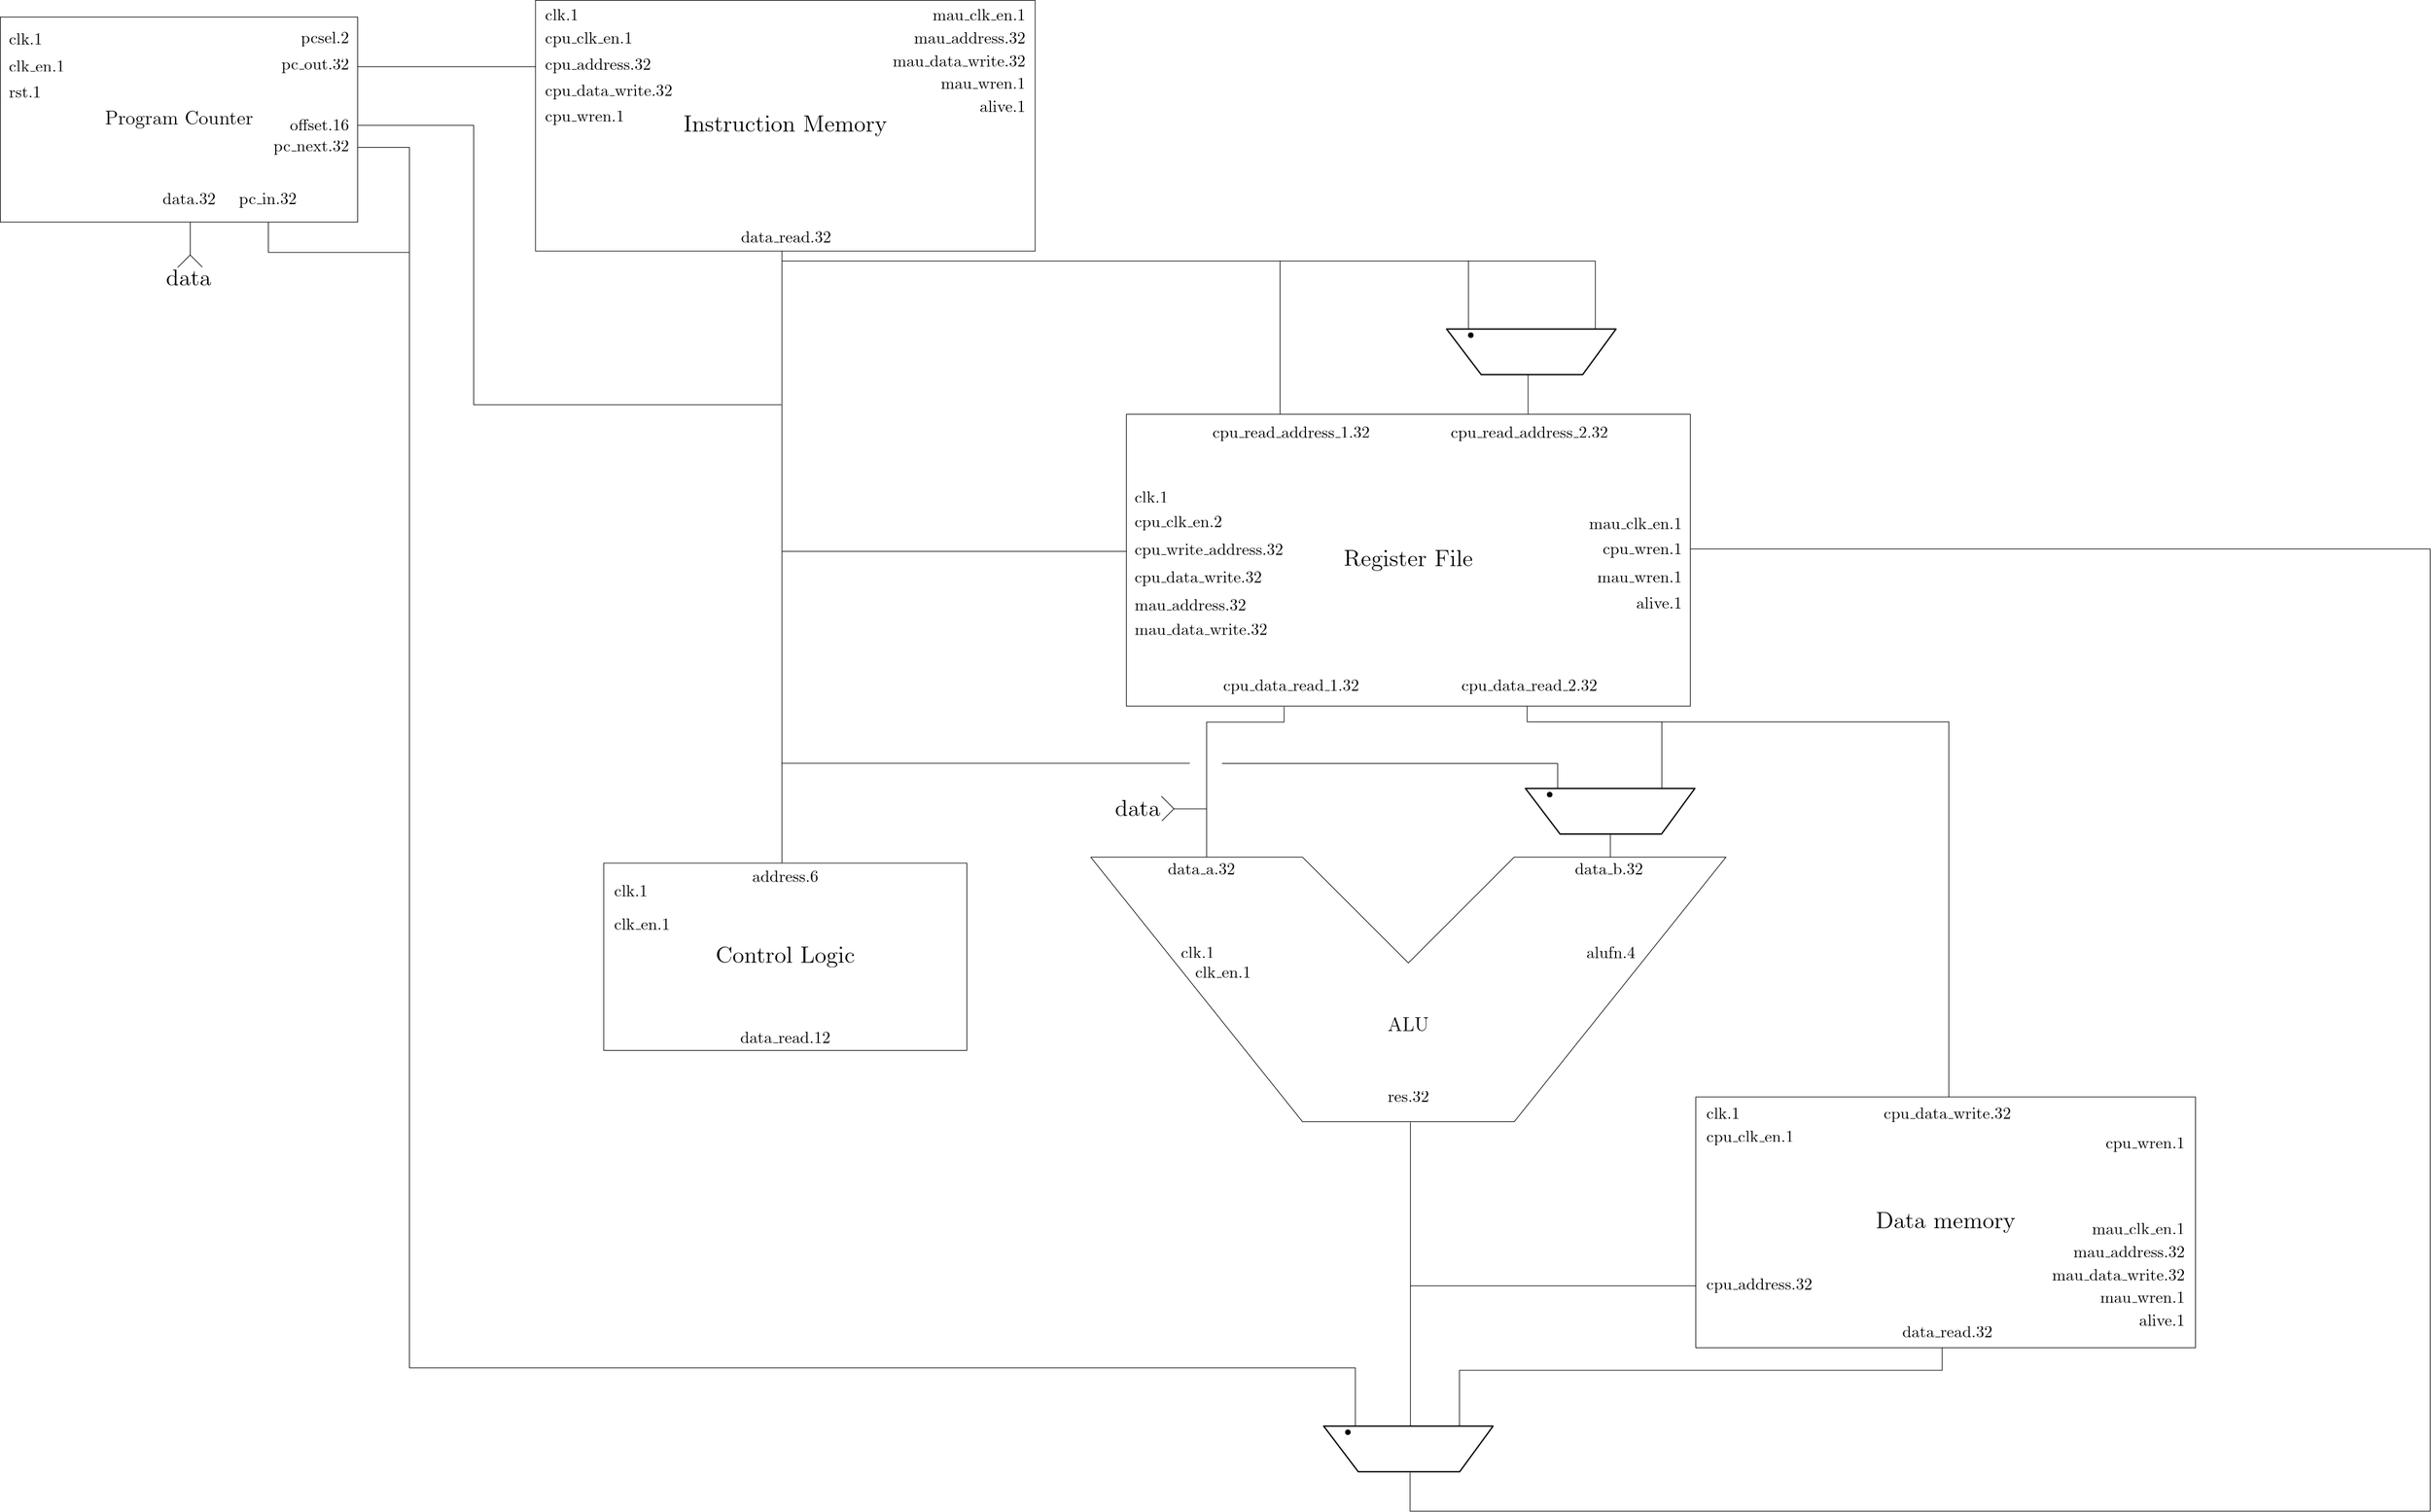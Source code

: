 <?xml version="1.0"?>
<!DOCTYPE ipe SYSTEM "ipe.dtd">
<ipe version="70218" creator="Ipe 7.2.23">
<info created="D:20210506010403" modified="D:20210506011849"/>
<ipestyle name="basic">
<symbol name="arrow/arc(spx)">
<path stroke="sym-stroke" fill="sym-stroke" pen="sym-pen">
0 0 m
-1 0.333 l
-1 -0.333 l
h
</path>
</symbol>
<symbol name="arrow/farc(spx)">
<path stroke="sym-stroke" fill="white" pen="sym-pen">
0 0 m
-1 0.333 l
-1 -0.333 l
h
</path>
</symbol>
<symbol name="arrow/ptarc(spx)">
<path stroke="sym-stroke" fill="sym-stroke" pen="sym-pen">
0 0 m
-1 0.333 l
-0.8 0 l
-1 -0.333 l
h
</path>
</symbol>
<symbol name="arrow/fptarc(spx)">
<path stroke="sym-stroke" fill="white" pen="sym-pen">
0 0 m
-1 0.333 l
-0.8 0 l
-1 -0.333 l
h
</path>
</symbol>
<symbol name="mark/circle(sx)" transformations="translations">
<path fill="sym-stroke">
0.6 0 0 0.6 0 0 e
0.4 0 0 0.4 0 0 e
</path>
</symbol>
<symbol name="mark/disk(sx)" transformations="translations">
<path fill="sym-stroke">
0.6 0 0 0.6 0 0 e
</path>
</symbol>
<symbol name="mark/fdisk(sfx)" transformations="translations">
<group>
<path fill="sym-fill">
0.5 0 0 0.5 0 0 e
</path>
<path fill="sym-stroke" fillrule="eofill">
0.6 0 0 0.6 0 0 e
0.4 0 0 0.4 0 0 e
</path>
</group>
</symbol>
<symbol name="mark/box(sx)" transformations="translations">
<path fill="sym-stroke" fillrule="eofill">
-0.6 -0.6 m
0.6 -0.6 l
0.6 0.6 l
-0.6 0.6 l
h
-0.4 -0.4 m
0.4 -0.4 l
0.4 0.4 l
-0.4 0.4 l
h
</path>
</symbol>
<symbol name="mark/square(sx)" transformations="translations">
<path fill="sym-stroke">
-0.6 -0.6 m
0.6 -0.6 l
0.6 0.6 l
-0.6 0.6 l
h
</path>
</symbol>
<symbol name="mark/fsquare(sfx)" transformations="translations">
<group>
<path fill="sym-fill">
-0.5 -0.5 m
0.5 -0.5 l
0.5 0.5 l
-0.5 0.5 l
h
</path>
<path fill="sym-stroke" fillrule="eofill">
-0.6 -0.6 m
0.6 -0.6 l
0.6 0.6 l
-0.6 0.6 l
h
-0.4 -0.4 m
0.4 -0.4 l
0.4 0.4 l
-0.4 0.4 l
h
</path>
</group>
</symbol>
<symbol name="mark/cross(sx)" transformations="translations">
<group>
<path fill="sym-stroke">
-0.43 -0.57 m
0.57 0.43 l
0.43 0.57 l
-0.57 -0.43 l
h
</path>
<path fill="sym-stroke">
-0.43 0.57 m
0.57 -0.43 l
0.43 -0.57 l
-0.57 0.43 l
h
</path>
</group>
</symbol>
<symbol name="arrow/fnormal(spx)">
<path stroke="sym-stroke" fill="white" pen="sym-pen">
0 0 m
-1 0.333 l
-1 -0.333 l
h
</path>
</symbol>
<symbol name="arrow/pointed(spx)">
<path stroke="sym-stroke" fill="sym-stroke" pen="sym-pen">
0 0 m
-1 0.333 l
-0.8 0 l
-1 -0.333 l
h
</path>
</symbol>
<symbol name="arrow/fpointed(spx)">
<path stroke="sym-stroke" fill="white" pen="sym-pen">
0 0 m
-1 0.333 l
-0.8 0 l
-1 -0.333 l
h
</path>
</symbol>
<symbol name="arrow/linear(spx)">
<path stroke="sym-stroke" pen="sym-pen">
-1 0.333 m
0 0 l
-1 -0.333 l
</path>
</symbol>
<symbol name="arrow/fdouble(spx)">
<path stroke="sym-stroke" fill="white" pen="sym-pen">
0 0 m
-1 0.333 l
-1 -0.333 l
h
-1 0 m
-2 0.333 l
-2 -0.333 l
h
</path>
</symbol>
<symbol name="arrow/double(spx)">
<path stroke="sym-stroke" fill="sym-stroke" pen="sym-pen">
0 0 m
-1 0.333 l
-1 -0.333 l
h
-1 0 m
-2 0.333 l
-2 -0.333 l
h
</path>
</symbol>
<symbol name="arrow/mid-normal(spx)">
<path stroke="sym-stroke" fill="sym-stroke" pen="sym-pen">
0.5 0 m
-0.5 0.333 l
-0.5 -0.333 l
h
</path>
</symbol>
<symbol name="arrow/mid-fnormal(spx)">
<path stroke="sym-stroke" fill="white" pen="sym-pen">
0.5 0 m
-0.5 0.333 l
-0.5 -0.333 l
h
</path>
</symbol>
<symbol name="arrow/mid-pointed(spx)">
<path stroke="sym-stroke" fill="sym-stroke" pen="sym-pen">
0.5 0 m
-0.5 0.333 l
-0.3 0 l
-0.5 -0.333 l
h
</path>
</symbol>
<symbol name="arrow/mid-fpointed(spx)">
<path stroke="sym-stroke" fill="white" pen="sym-pen">
0.5 0 m
-0.5 0.333 l
-0.3 0 l
-0.5 -0.333 l
h
</path>
</symbol>
<symbol name="arrow/mid-double(spx)">
<path stroke="sym-stroke" fill="sym-stroke" pen="sym-pen">
1 0 m
0 0.333 l
0 -0.333 l
h
0 0 m
-1 0.333 l
-1 -0.333 l
h
</path>
</symbol>
<symbol name="arrow/mid-fdouble(spx)">
<path stroke="sym-stroke" fill="white" pen="sym-pen">
1 0 m
0 0.333 l
0 -0.333 l
h
0 0 m
-1 0.333 l
-1 -0.333 l
h
</path>
</symbol>
<anglesize name="22.5 deg" value="22.5"/>
<anglesize name="30 deg" value="30"/>
<anglesize name="45 deg" value="45"/>
<anglesize name="60 deg" value="60"/>
<anglesize name="90 deg" value="90"/>
<arrowsize name="large" value="10"/>
<arrowsize name="small" value="5"/>
<arrowsize name="tiny" value="3"/>
<color name="blue" value="0 0 1"/>
<color name="brown" value="0.647 0.165 0.165"/>
<color name="darkblue" value="0 0 0.545"/>
<color name="darkcyan" value="0 0.545 0.545"/>
<color name="darkgray" value="0.663"/>
<color name="darkgreen" value="0 0.392 0"/>
<color name="darkmagenta" value="0.545 0 0.545"/>
<color name="darkorange" value="1 0.549 0"/>
<color name="darkred" value="0.545 0 0"/>
<color name="gold" value="1 0.843 0"/>
<color name="gray" value="0.745"/>
<color name="green" value="0 1 0"/>
<color name="lightblue" value="0.678 0.847 0.902"/>
<color name="lightcyan" value="0.878 1 1"/>
<color name="lightgray" value="0.827"/>
<color name="lightgreen" value="0.565 0.933 0.565"/>
<color name="lightyellow" value="1 1 0.878"/>
<color name="navy" value="0 0 0.502"/>
<color name="orange" value="1 0.647 0"/>
<color name="pink" value="1 0.753 0.796"/>
<color name="purple" value="0.627 0.125 0.941"/>
<color name="red" value="1 0 0"/>
<color name="seagreen" value="0.18 0.545 0.341"/>
<color name="turquoise" value="0.251 0.878 0.816"/>
<color name="violet" value="0.933 0.51 0.933"/>
<color name="yellow" value="1 1 0"/>
<dashstyle name="dash dot dotted" value="[4 2 1 2 1 2] 0"/>
<dashstyle name="dash dotted" value="[4 2 1 2] 0"/>
<dashstyle name="dashed" value="[4] 0"/>
<dashstyle name="dotted" value="[1 3] 0"/>
<gridsize name="10 pts (~3.5 mm)" value="10"/>
<gridsize name="14 pts (~5 mm)" value="14"/>
<gridsize name="16 pts (~6 mm)" value="16"/>
<gridsize name="20 pts (~7 mm)" value="20"/>
<gridsize name="28 pts (~10 mm)" value="28"/>
<gridsize name="32 pts (~12 mm)" value="32"/>
<gridsize name="4 pts" value="4"/>
<gridsize name="56 pts (~20 mm)" value="56"/>
<gridsize name="8 pts (~3 mm)" value="8"/>
<opacity name="10%" value="0.1"/>
<opacity name="30%" value="0.3"/>
<opacity name="50%" value="0.5"/>
<opacity name="75%" value="0.75"/>
<pen name="fat" value="1.2"/>
<pen name="heavier" value="0.8"/>
<pen name="ultrafat" value="2"/>
<symbolsize name="large" value="5"/>
<symbolsize name="small" value="2"/>
<symbolsize name="tiny" value="1.1"/>
<textsize name="Huge" value="\Huge"/>
<textsize name="LARGE" value="\LARGE"/>
<textsize name="Large" value="\Large"/>
<textsize name="footnote" value="\footnotesize"/>
<textsize name="huge" value="\huge"/>
<textsize name="large" value="\large"/>
<textsize name="small" value="\small"/>
<textsize name="tiny" value="\tiny"/>
<textstyle name="center" begin="\begin{center}" end="\end{center}"/>
<textstyle name="item" begin="\begin{itemize}\item{}" end="\end{itemize}"/>
<textstyle name="itemize" begin="\begin{itemize}" end="\end{itemize}"/>
<tiling name="falling" angle="-60" step="4" width="1"/>
<tiling name="rising" angle="30" step="4" width="1"/>
</ipestyle>
<ipestyle name="huge">
<symbol name="arrow/arc(spx)">
<path stroke="sym-stroke" fill="sym-stroke" pen="sym-pen">
0 0 m
-1 0.333 l
-1 -0.333 l
h
</path>
</symbol>
<symbol name="arrow/farc(spx)">
<path stroke="sym-stroke" fill="white" pen="sym-pen">
0 0 m
-1 0.333 l
-1 -0.333 l
h
</path>
</symbol>
<symbol name="arrow/ptarc(spx)">
<path stroke="sym-stroke" fill="sym-stroke" pen="sym-pen">
0 0 m
-1 0.333 l
-0.8 0 l
-1 -0.333 l
h
</path>
</symbol>
<symbol name="arrow/fptarc(spx)">
<path stroke="sym-stroke" fill="white" pen="sym-pen">
0 0 m
-1 0.333 l
-0.8 0 l
-1 -0.333 l
h
</path>
</symbol>
<symbol name="mark/circle(sx)" transformations="translations">
<path fill="sym-stroke">
0.6 0 0 0.6 0 0 e
0.4 0 0 0.4 0 0 e
</path>
</symbol>
<symbol name="mark/disk(sx)" transformations="translations">
<path fill="sym-stroke">
0.6 0 0 0.6 0 0 e
</path>
</symbol>
<symbol name="mark/fdisk(sfx)" transformations="translations">
<group>
<path fill="sym-fill">
0.5 0 0 0.5 0 0 e
</path>
<path fill="sym-stroke" fillrule="eofill">
0.6 0 0 0.6 0 0 e
0.4 0 0 0.4 0 0 e
</path>
</group>
</symbol>
<symbol name="mark/box(sx)" transformations="translations">
<path fill="sym-stroke" fillrule="eofill">
-0.6 -0.6 m
0.6 -0.6 l
0.6 0.6 l
-0.6 0.6 l
h
-0.4 -0.4 m
0.4 -0.4 l
0.4 0.4 l
-0.4 0.4 l
h
</path>
</symbol>
<symbol name="mark/square(sx)" transformations="translations">
<path fill="sym-stroke">
-0.6 -0.6 m
0.6 -0.6 l
0.6 0.6 l
-0.6 0.6 l
h
</path>
</symbol>
<symbol name="mark/fsquare(sfx)" transformations="translations">
<group>
<path fill="sym-fill">
-0.5 -0.5 m
0.5 -0.5 l
0.5 0.5 l
-0.5 0.5 l
h
</path>
<path fill="sym-stroke" fillrule="eofill">
-0.6 -0.6 m
0.6 -0.6 l
0.6 0.6 l
-0.6 0.6 l
h
-0.4 -0.4 m
0.4 -0.4 l
0.4 0.4 l
-0.4 0.4 l
h
</path>
</group>
</symbol>
<symbol name="mark/cross(sx)" transformations="translations">
<group>
<path fill="sym-stroke">
-0.43 -0.57 m
0.57 0.43 l
0.43 0.57 l
-0.57 -0.43 l
h
</path>
<path fill="sym-stroke">
-0.43 0.57 m
0.57 -0.43 l
0.43 -0.57 l
-0.57 0.43 l
h
</path>
</group>
</symbol>
<symbol name="arrow/fnormal(spx)">
<path stroke="sym-stroke" fill="white" pen="sym-pen">
0 0 m
-1 0.333 l
-1 -0.333 l
h
</path>
</symbol>
<symbol name="arrow/pointed(spx)">
<path stroke="sym-stroke" fill="sym-stroke" pen="sym-pen">
0 0 m
-1 0.333 l
-0.8 0 l
-1 -0.333 l
h
</path>
</symbol>
<symbol name="arrow/fpointed(spx)">
<path stroke="sym-stroke" fill="white" pen="sym-pen">
0 0 m
-1 0.333 l
-0.8 0 l
-1 -0.333 l
h
</path>
</symbol>
<symbol name="arrow/linear(spx)">
<path stroke="sym-stroke" pen="sym-pen">
-1 0.333 m
0 0 l
-1 -0.333 l
</path>
</symbol>
<symbol name="arrow/fdouble(spx)">
<path stroke="sym-stroke" fill="white" pen="sym-pen">
0 0 m
-1 0.333 l
-1 -0.333 l
h
-1 0 m
-2 0.333 l
-2 -0.333 l
h
</path>
</symbol>
<symbol name="arrow/double(spx)">
<path stroke="sym-stroke" fill="sym-stroke" pen="sym-pen">
0 0 m
-1 0.333 l
-1 -0.333 l
h
-1 0 m
-2 0.333 l
-2 -0.333 l
h
</path>
</symbol>
<symbol name="arrow/mid-normal(spx)">
<path stroke="sym-stroke" fill="sym-stroke" pen="sym-pen">
0.5 0 m
-0.5 0.333 l
-0.5 -0.333 l
h
</path>
</symbol>
<symbol name="arrow/mid-fnormal(spx)">
<path stroke="sym-stroke" fill="white" pen="sym-pen">
0.5 0 m
-0.5 0.333 l
-0.5 -0.333 l
h
</path>
</symbol>
<symbol name="arrow/mid-pointed(spx)">
<path stroke="sym-stroke" fill="sym-stroke" pen="sym-pen">
0.5 0 m
-0.5 0.333 l
-0.3 0 l
-0.5 -0.333 l
h
</path>
</symbol>
<symbol name="arrow/mid-fpointed(spx)">
<path stroke="sym-stroke" fill="white" pen="sym-pen">
0.5 0 m
-0.5 0.333 l
-0.3 0 l
-0.5 -0.333 l
h
</path>
</symbol>
<symbol name="arrow/mid-double(spx)">
<path stroke="sym-stroke" fill="sym-stroke" pen="sym-pen">
1 0 m
0 0.333 l
0 -0.333 l
h
0 0 m
-1 0.333 l
-1 -0.333 l
h
</path>
</symbol>
<symbol name="arrow/mid-fdouble(spx)">
<path stroke="sym-stroke" fill="white" pen="sym-pen">
1 0 m
0 0.333 l
0 -0.333 l
h
0 0 m
-1 0.333 l
-1 -0.333 l
h
</path>
</symbol>
<anglesize name="22.5 deg" value="22.5"/>
<anglesize name="30 deg" value="30"/>
<anglesize name="45 deg" value="45"/>
<anglesize name="60 deg" value="60"/>
<anglesize name="90 deg" value="90"/>
<arrowsize name="large" value="10"/>
<arrowsize name="small" value="5"/>
<arrowsize name="tiny" value="3"/>
<color name="blue" value="0 0 1"/>
<color name="brown" value="0.647 0.165 0.165"/>
<color name="darkblue" value="0 0 0.545"/>
<color name="darkcyan" value="0 0.545 0.545"/>
<color name="darkgray" value="0.663"/>
<color name="darkgreen" value="0 0.392 0"/>
<color name="darkmagenta" value="0.545 0 0.545"/>
<color name="darkorange" value="1 0.549 0"/>
<color name="darkred" value="0.545 0 0"/>
<color name="gold" value="1 0.843 0"/>
<color name="gray" value="0.745"/>
<color name="green" value="0 1 0"/>
<color name="lightblue" value="0.678 0.847 0.902"/>
<color name="lightcyan" value="0.878 1 1"/>
<color name="lightgray" value="0.827"/>
<color name="lightgreen" value="0.565 0.933 0.565"/>
<color name="lightyellow" value="1 1 0.878"/>
<color name="navy" value="0 0 0.502"/>
<color name="orange" value="1 0.647 0"/>
<color name="pink" value="1 0.753 0.796"/>
<color name="purple" value="0.627 0.125 0.941"/>
<color name="red" value="1 0 0"/>
<color name="seagreen" value="0.18 0.545 0.341"/>
<color name="turquoise" value="0.251 0.878 0.816"/>
<color name="violet" value="0.933 0.51 0.933"/>
<color name="yellow" value="1 1 0"/>
<dashstyle name="dash dot dotted" value="[4 2 1 2 1 2] 0"/>
<dashstyle name="dash dotted" value="[4 2 1 2] 0"/>
<dashstyle name="dashed" value="[4] 0"/>
<dashstyle name="dotted" value="[1 3] 0"/>
<gridsize name="10 pts (~3.5 mm)" value="10"/>
<gridsize name="14 pts (~5 mm)" value="14"/>
<gridsize name="16 pts (~6 mm)" value="16"/>
<gridsize name="20 pts (~7 mm)" value="20"/>
<gridsize name="28 pts (~10 mm)" value="28"/>
<gridsize name="32 pts (~12 mm)" value="32"/>
<gridsize name="4 pts" value="4"/>
<gridsize name="56 pts (~20 mm)" value="56"/>
<gridsize name="8 pts (~3 mm)" value="8"/>
<opacity name="10%" value="0.1"/>
<opacity name="30%" value="0.3"/>
<opacity name="50%" value="0.5"/>
<opacity name="75%" value="0.75"/>
<pen name="fat" value="1.2"/>
<pen name="heavier" value="0.8"/>
<pen name="ultrafat" value="2"/>
<symbolsize name="large" value="5"/>
<symbolsize name="small" value="2"/>
<symbolsize name="tiny" value="1.1"/>
<textsize name="Huge" value="\Huge"/>
<textsize name="LARGE" value="\LARGE"/>
<textsize name="Large" value="\Large"/>
<textsize name="footnote" value="\footnotesize"/>
<textsize name="huge" value="\huge"/>
<textsize name="large" value="\large"/>
<textsize name="small" value="\small"/>
<textsize name="tiny" value="\tiny"/>
<textstyle name="center" begin="\begin{center}" end="\end{center}"/>
<textstyle name="item" begin="\begin{itemize}\item{}" end="\end{itemize}"/>
<textstyle name="itemize" begin="\begin{itemize}" end="\end{itemize}"/>
<layout paper="2000 2000" origin="0 0" frame="2000 2000"/>
<tiling name="falling" angle="-60" step="4" width="1"/>
<tiling name="rising" angle="30" step="4" width="1"/>
</ipestyle>
<page>
<layer name="alpha"/>
<view layers="alpha" active="alpha"/>
<group layer="alpha" matrix="1 0 0 1 830.566 292.012">
<path matrix="1 0 0 1 -6.387 249.958" stroke="0">
64 512 m
192 512 l
256 448 l
320 512 l
448 512 l
320 352 l
192 352 l
64 512 l
</path>
<text matrix="1 0 0 1 29.1805 240.804" transformations="translations" pos="208 416" stroke="0" type="label" width="24.865" height="8.169" depth="0" valign="baseline" size="large">ALU</text>
<text matrix="1 0 0 1 3.24243 249.451" transformations="translations" pos="100.964 502.055" stroke="0" type="label" width="40.67" height="6.918" depth="0" valign="baseline">data\_a.32</text>
<text matrix="1 0 0 1 -9.50791 250.138" transformations="translations" pos="359.774 501.368" stroke="0" type="label" width="41.223" height="6.918" depth="0" valign="baseline">data\_b.32</text>
<text matrix="1 0 0 1 217.364 261.391" transformations="translations" pos="139.818 439.537" stroke="0" type="label" width="29.611" height="6.918" depth="0" valign="baseline">alufn.4</text>
<text matrix="1 0 0 1 -46.4252 276.596" transformations="translations" pos="158.57 424.333" stroke="0" type="label" width="20.202" height="6.918" depth="0" valign="baseline">clk.1</text>
<text matrix="1 0 0 1 -50.4797 271.751" transformations="translations" pos="171.24 417.237" stroke="0" type="label" width="33.751" height="6.918" depth="0" valign="baseline">clk\_en.1</text>
<text matrix="1 0 0 1 17.7307 249.958" transformations="translations" pos="219.387 364.022" stroke="0" type="label" width="24.99" height="6.42" depth="0" valign="baseline">res.32</text>
</group>
<group matrix="1 0 0 1 405.535 327.129">
<text matrix="1 0 0 1 79.9701 -104.993" transformations="translations" pos="176 768" stroke="black" type="label" width="84.085" height="9.962" depth="2.79" valign="baseline" size="Large">Control Logic</text>
<path matrix="1 0 0 1 83.3871 -79.813" stroke="black">
104.873 803.043 m
104.873 689.77 l
324.378 689.77 l
324.378 803.043 l
h
</path>
<text matrix="1 0 0 1 82.5861 -80.865" transformations="translations" pos="112 784" stroke="black" type="label" width="20.202" height="6.918" depth="0" valign="baseline">clk.1</text>
<text matrix="1 0 0 1 82.5861 -68.9895" transformations="translations" pos="112 752" stroke="black" type="label" width="33.751" height="6.918" depth="0" valign="baseline">clk\_en.1</text>
<group matrix="1 0 0 1 3.432 1.02364">
<text matrix="1 0 0 1 162.586 -25.114" transformations="translations" pos="112 736" stroke="black" type="label" width="39.989" height="6.918" depth="0" valign="baseline">address.6</text>
<text matrix="1 0 0 1 43.3131 -122.664" transformations="translations" pos="224 736" stroke="black" type="label" width="54.535" height="6.918" depth="0" valign="baseline">data\_read.12</text>
</group>
</group>
<group matrix="1 0 0 1 1132.95 199.466">
<text matrix="1 0 0 1 -13.6587 -119.442" transformations="translations" pos="243.437 749.56" stroke="black" type="label" width="84.476" height="9.803" depth="2.79" valign="baseline" size="Large">Data memory</text>
<path matrix="1 0 0 1 -27.7372 -116.895" stroke="black">
148.724 826.354 m
148.724 674.685 l
450.783 674.685 l
450.783 826.354 l
h
</path>
<group matrix="1 0 0 1 1.05566 -0.189515">
<text matrix="1 0 0 1 35.8692 -118.434" transformations="translations" pos="90.4876 814.835" stroke="black" type="label" width="20.202" height="6.918" depth="0" valign="baseline">clk.1</text>
<text matrix="1 0 0 1 33.9494 -117.051" transformations="translations" pos="92.4074 799.476" stroke="black" type="label" width="52.835" height="6.926" depth="1.93" valign="baseline">cpu\_clk\_en.1</text>
<text matrix="1 0 0 1 32.6695 -199.345" transformations="translations" pos="93.6873 792.437" stroke="black" type="label" width="64.054" height="6.926" depth="1.93" valign="baseline">cpu\_address.32</text>
<text matrix="1 0 0 1 136.02 -71.085" transformations="translations" pos="97.5271 767.478" stroke="black" type="label" width="76.939" height="6.926" depth="1.93" valign="baseline">cpu\_data\_write.32</text>
<text matrix="1 0 0 1 267.584 -78.7087" transformations="translations" pos="100.087 757.239" stroke="black" type="label" width="47.893" height="6.428" depth="1.93" valign="baseline">cpu\_wren.1</text>
<text matrix="1 0 0 1 254.841 -113.998" transformations="translations" pos="104.567 740.6" stroke="black" type="label" width="56.156" height="6.918" depth="0" valign="baseline">mau\_clk\_en.1</text>
<text matrix="1 0 0 1 242.342 -116.447" transformations="translations" pos="105.847 729.081" stroke="black" type="label" width="67.375" height="6.918" depth="0" valign="baseline">mau\_address.32</text>
<text matrix="1 0 0 1 219.858 -116.336" transformations="translations" pos="115.446 715.002" stroke="black" type="label" width="80.26" height="6.918" depth="0" valign="baseline">mau\_data\_write.32</text>
<text matrix="1 0 0 1 240.585 -120.207" transformations="translations" pos="123.765 705.403" stroke="black" type="label" width="51.214" height="6.42" depth="0" valign="baseline">mau\_wren.1</text>
<text matrix="1 0 0 1 106.905 -128.934" transformations="translations" pos="137.844 693.243" stroke="black" type="label" width="54.535" height="6.918" depth="0" valign="baseline">data\_read.32</text>
<text matrix="1 0 0 1 233.407 -111.137" transformations="translations" pos="154.483 682.364" stroke="black" type="label" width="27.674" height="6.918" depth="0" valign="baseline">alive.1</text>
</group>
</group>
<group matrix="1 0 0 1 102.288 -71.9166">
<text matrix="1 0 0 1 296.331 815.152" transformations="translations" pos="243.437 749.56" stroke="black" type="label" width="122.981" height="9.803" depth="2.79" valign="baseline" size="Large">Instruction Memory</text>
<path matrix="1 0 0 1 301.505 817.698" stroke="black">
148.724 826.354 m
148.724 674.685 l
450.783 674.685 l
450.783 826.354 l
h
</path>
<group matrix="1 0 0 1 289.509 863.544">
<text matrix="1 0 0 1 147.113 -59.2147" transformations="translations" pos="137.844 693.243" stroke="black" type="label" width="54.535" height="6.918" depth="0" valign="baseline">data\_read.32</text>
<group matrix="1 0 0 1 5.47283 2.30039">
<text matrix="1 0 0 1 290.739 25.5002" transformations="translations" pos="104.567 740.6" stroke="black" type="label" width="56.156" height="6.918" depth="0" valign="baseline">mau\_clk\_en.1</text>
<text matrix="1 0 0 1 278.24 23.0511" transformations="translations" pos="105.847 729.081" stroke="black" type="label" width="67.375" height="6.918" depth="0" valign="baseline">mau\_address.32</text>
<text matrix="1 0 0 1 255.756 23.1618" transformations="translations" pos="115.446 715.002" stroke="black" type="label" width="80.26" height="6.918" depth="0" valign="baseline">mau\_data\_write.32</text>
<text matrix="1 0 0 1 276.483 19.2908" transformations="translations" pos="123.765 705.403" stroke="black" type="label" width="51.214" height="6.42" depth="0" valign="baseline">mau\_wren.1</text>
<text matrix="1 0 0 1 269.305 28.3609" transformations="translations" pos="154.483 682.364" stroke="black" type="label" width="27.674" height="6.918" depth="0" valign="baseline">alive.1</text>
</group>
<group>
<text matrix="1 0 0 1 76.0773 -46.4344" transformations="translations" pos="90.4876 814.835" stroke="black" type="label" width="20.202" height="6.918" depth="0" valign="baseline">clk.1</text>
<text matrix="1 0 0 1 74.1575 -45.0518" transformations="translations" pos="92.4074 799.476" stroke="black" type="label" width="52.835" height="6.926" depth="1.93" valign="baseline">cpu\_clk\_en.1</text>
<text matrix="1 0 0 1 72.8775 -53.9186" transformations="translations" pos="93.6873 792.437" stroke="black" type="label" width="64.054" height="6.926" depth="1.93" valign="baseline">cpu\_address.32</text>
<text matrix="1 0 0 1 69.0378 -44.8666" transformations="translations" pos="97.5271 767.478" stroke="black" type="label" width="76.939" height="6.926" depth="1.93" valign="baseline">cpu\_data\_write.32</text>
<text matrix="1 0 0 1 66.478 -50.0357" transformations="translations" pos="100.087 757.239" stroke="black" type="label" width="47.893" height="6.428" depth="1.93" valign="baseline">cpu\_wren.1</text>
</group>
</group>
</group>
<group matrix="0 -2.74658 -2.80635 0 2283.15 2284.74">
<path matrix="0 -0.11398 0.0777052 0 292.144 442.268" stroke="0" fill="white" pen="heavier">
191.62 510.692 m
257.048 640.008 l
448.713 640.008 l
511.832 510.692 l
h
</path>
<path matrix="1 0 0 1 100.466 0" stroke="black" fill="black">
0.528099 0 0 0.528099 232.719 415.21 e
</path>
</group>
<path stroke="black">
1152.54 1345.9 m
1152.54 1321.81 l
</path>
<group matrix="0 -2.74658 -2.80635 0 2208.83 1621.28">
<path matrix="0 -0.11398 0.0777052 0 292.144 442.268" stroke="0" fill="white" pen="heavier">
191.62 510.692 m
257.048 640.008 l
448.713 640.008 l
511.832 510.692 l
h
</path>
<path matrix="1 0 0 1 100.466 0" stroke="black" fill="black">
0.528099 0 0 0.528099 232.719 415.21 e
</path>
</group>
<group matrix="0 -2.74658 -2.80635 0 2330.82 2006.92">
<path matrix="0 -0.11398 0.0777052 0 292.144 442.268" stroke="0" fill="white" pen="heavier">
191.62 510.692 m
257.048 640.008 l
448.713 640.008 l
511.832 510.692 l
h
</path>
<path matrix="1 0 0 1 100.466 0" stroke="black" fill="black">
0.528099 0 0 0.528099 232.719 415.21 e
</path>
</group>
<path stroke="black">
1202.28 1053.96 m
1202.28 1067.84 l
</path>
<path stroke="black">
1081.44 893.533 m
1081.44 709.798 l
</path>
<path stroke="black">
1402.86 757.313 m
1402.86 743.612 l
1111.08 743.612 l
1111.08 710.124 l
</path>
<path stroke="black">
1151.98 1145.36 m
1151.98 1135.81 l
1233.42 1135.81 l
1233.42 1095.69 l
</path>
<path stroke="black">
1005.07 1144.95 m
1005.07 1135.64 l
958.228 1135.64 l
958.228 1054 l
</path>
<path stroke="black">
701.528 1420.64 m
701.528 1050.41 l
</path>
<path stroke="black">
701.483 1414.49 m
1193.19 1414.49 l
1193.19 1373.52 l
</path>
<path stroke="black">
1116.51 1373.52 m
1116.51 1414.4 l
</path>
<path stroke="black">
1002.61 1414.27 m
1002.61 1321.88 l
</path>
<path matrix="1 0 0 1 0 15.7176" stroke="black">
909.676 1223.17 m
701.58 1223.17 l
</path>
<path matrix="1.00022 0 0 1.00443 -0.235235 -3.14603" stroke="black">
445.134 1479.8 m
476.462 1479.8 l
476.462 744.94 l
1048.14 744.94 l
1048.14 709.97 l
</path>
<path stroke="black">
1233.39 1135.78 m
1406.89 1135.78 l
1406.89 908.881 l
</path>
<path stroke="black">
1081.21 681.837 m
1081.21 658.44 l
1697.87 658.44 l
1697.87 1235.12 l
1697.87 1237.78 l
1697.87 1240.35 l
1250.69 1240.35 l
</path>
<path stroke="black">
1253.9 794.694 m
1081.42 794.694 l
</path>
<path stroke="black">
552.569 1532.01 m
444.982 1532.01 l
</path>
<path matrix="0.912865 0 0 0.920106 41.5134 114.891" stroke="black">
476.426 1418.1 m
382.901 1418.1 l
382.901 1438.03 l
</path>
<path stroke="black">
701.215 1327.52 m
515.181 1327.52 l
515.181 1491.92 l
515.181 1493.97 l
515.181 1496.54 l
444.83 1496.54 l
</path>
<path matrix="0.997109 0 0 0.996865 2.02768 3.48167" stroke="black">
701.315 1110.74 m
948.744 1110.74 l
</path>
<path matrix="1.04733 0 0 0.974597 -55.3931 27.8265" stroke="black">
976.655 1111.04 m
1170.45 1111.04 l
1170.45 1095.39 l
</path>
<path stroke="black">
343.857 1437.95 m
343.857 1418.19 l
336.2 1410.54 l
</path>
<path stroke="black">
343.74 1418.19 m
351.105 1410.83 l
</path>
<text matrix="1 0 0 1 68.2436 953.097" transformations="translations" pos="224 544" stroke="black" type="label" width="89.581" height="8.174" depth="2.32" valign="baseline" size="large">Program Counter</text>
<path matrix="1 0 0 1 169.035 950.024" stroke="black">
60 612 m
60 488 l
276 488 l
276 612 l
h
</path>
<text matrix="1 0 0 1 309.308 920.81" transformations="translations" pos="64 528" stroke="black" type="label" width="34.858" height="6.661" depth="1.93" valign="baseline">pc\_in.32</text>
<text matrix="1 0 0 1 340.106 981.434" transformations="translations" pos="64 512" stroke="black" type="label" width="35.755" height="6.918" depth="0" valign="baseline">offset.16</text>
<text matrix="1 0 0 1 263.134 952.81" transformations="translations" pos="64 496" stroke="black" type="label" width="32.102" height="6.918" depth="0" valign="baseline">data.32</text>
<text matrix="1 0 0 1 170.209 937.384" transformations="translations" pos="64 608" stroke="black" type="label" width="20.202" height="6.918" depth="0" valign="baseline">clk.1</text>
<text matrix="1 0 0 1 170.209 953.384" transformations="translations" pos="64 560" stroke="black" type="label" width="19.455" height="6.42" depth="0" valign="baseline">rst.1</text>
<text matrix="1 0 0 1 346.748 1002.24" transformations="translations" pos="64 544" stroke="black" type="label" width="29.113" height="6.926" depth="1.93" valign="baseline">pcsel.2</text>
<text matrix="1 0 0 1 170.209 936.989" transformations="translations" pos="64 592" stroke="black" type="label" width="33.751" height="6.918" depth="0" valign="baseline">clk\_en.1</text>
<text matrix="1 0 0 1 334.914 1050.26" transformations="translations" pos="64 480" stroke="black" type="label" width="40.947" height="6.428" depth="1.93" valign="baseline">pc\_out.32</text>
<text matrix="1 0 0 1 330.21 1016.81" transformations="translations" pos="64 464" stroke="black" type="label" width="45.651" height="6.428" depth="1.93" valign="baseline">pc\_next.32</text>
<text matrix="1 0 0 1 -3.44741 -1.64163" transformations="translations" pos="332.653 1401.33" stroke="black" type="label" width="27.314" height="9.963" depth="0" valign="baseline" size="Large">data</text>
<text matrix="1 0 0 1 570.173 -322.468" transformations="translations" pos="332.653 1401.33" stroke="black" type="label" width="27.314" height="9.963" depth="0" valign="baseline" size="Large">data</text>
<group matrix="0 -1 1 0 -135.276 2024.42">
<path matrix="1 0 0 1 597.422 -344.396" stroke="black">
343.857 1437.95 m
343.857 1418.19 l
336.2 1410.54 l
</path>
<path matrix="1 0 0 1 597.422 -344.396" stroke="black">
343.74 1418.19 m
351.105 1410.83 l
</path>
</group>
<text matrix="1 0 0 1 497.123 -306.035" transformations="translations" pos="544 1536" stroke="black" type="label" width="78.113" height="9.962" depth="2.79" valign="baseline" size="Large">Register File</text>
<path matrix="1 0 0 1 493.708 -274.672" stroke="black">
416.013 1596.48 m
416.013 1419.97 l
756.93 1419.97 l
756.93 1596.48 l
h
</path>
<group matrix="1 0 0 1 526.881 -275.438">
<text matrix="1 0 0 1 22.569 23.795" transformations="translations" pos="640 1504" stroke="black" type="label" width="56.156" height="6.918" depth="0" valign="baseline">mau\_clk\_en.1</text>
<text matrix="1 0 0 1 27.511 39.481" transformations="translations" pos="640 1456" stroke="black" type="label" width="51.214" height="6.42" depth="0" valign="baseline">mau\_wren.1</text>
<text matrix="1 0 0 1 51.051 39.795" transformations="translations" pos="640 1440" stroke="black" type="label" width="27.674" height="6.918" depth="0" valign="baseline">alive.1</text>
<text matrix="1 0 0 1 334.832 -39.401" transformations="translations" pos="336 1552" stroke="black" type="label" width="47.893" height="6.428" depth="1.93" valign="baseline">cpu\_wren.1</text>
</group>
<group matrix="1 0 0 1 494.866 -276.408">
<text matrix="1 0 0 1 -182.622 -105.078" transformations="translations" pos="656 1536" stroke="black" type="label" width="82.186" height="6.926" depth="1.93" valign="baseline">cpu\_data\_read\_1.32</text>
<text matrix="1 0 0 1 -22.6216 -89.0778" transformations="translations" pos="640 1520" stroke="black" type="label" width="82.186" height="6.926" depth="1.93" valign="baseline">cpu\_data\_read\_2.32</text>
</group>
<group matrix="1 0 0 1 494.866 -276.408">
<text matrix="1 0 0 1 2.94389 80" transformations="translations" pos="464 1504" stroke="black" type="label" width="95.055" height="6.926" depth="1.93" valign="baseline">cpu\_read\_address\_1.32</text>
<text matrix="1 0 0 1 146.944 96" transformations="translations" pos="464 1488" stroke="black" type="label" width="95.055" height="6.926" depth="1.93" valign="baseline">cpu\_read\_address\_2.32</text>
</group>
<text matrix="1 0 0 1 450.752 -267.643" transformations="translations" pos="464 1536" stroke="black" type="label" width="20.202" height="6.918" depth="0" valign="baseline">clk.1</text>
<text matrix="1 0 0 1 450.752 -266.489" transformations="translations" pos="464 1520" stroke="black" type="label" width="52.835" height="6.926" depth="1.93" valign="baseline">cpu\_clk\_en.2</text>
<text matrix="1 0 0 1 450.752 -235.264" transformations="translations" pos="464 1472" stroke="black" type="label" width="89.808" height="6.926" depth="1.93" valign="baseline">cpu\_write\_address.32</text>
<text matrix="1 0 0 1 450.752 -236.039" transformations="translations" pos="464 1456" stroke="black" type="label" width="76.939" height="6.926" depth="1.93" valign="baseline">cpu\_data\_write.32</text>
<text matrix="1 0 0 1 274.752 -284.806" transformations="translations" pos="640 1488" stroke="black" type="label" width="67.375" height="6.918" depth="0" valign="baseline">mau\_address.32</text>
<text matrix="1 0 0 1 274.752 -283.643" transformations="translations" pos="640 1472" stroke="black" type="label" width="80.26" height="6.918" depth="0" valign="baseline">mau\_data\_write.32</text>
</page>
</ipe>
